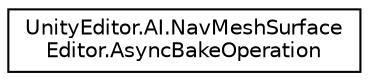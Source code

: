 digraph "Graphical Class Hierarchy"
{
 // LATEX_PDF_SIZE
  edge [fontname="Helvetica",fontsize="10",labelfontname="Helvetica",labelfontsize="10"];
  node [fontname="Helvetica",fontsize="10",shape=record];
  rankdir="LR";
  Node0 [label="UnityEditor.AI.NavMeshSurface\lEditor.AsyncBakeOperation",height=0.2,width=0.4,color="black", fillcolor="white", style="filled",URL="$struct_unity_editor_1_1_a_i_1_1_nav_mesh_surface_editor_1_1_async_bake_operation.html",tooltip=" "];
}
